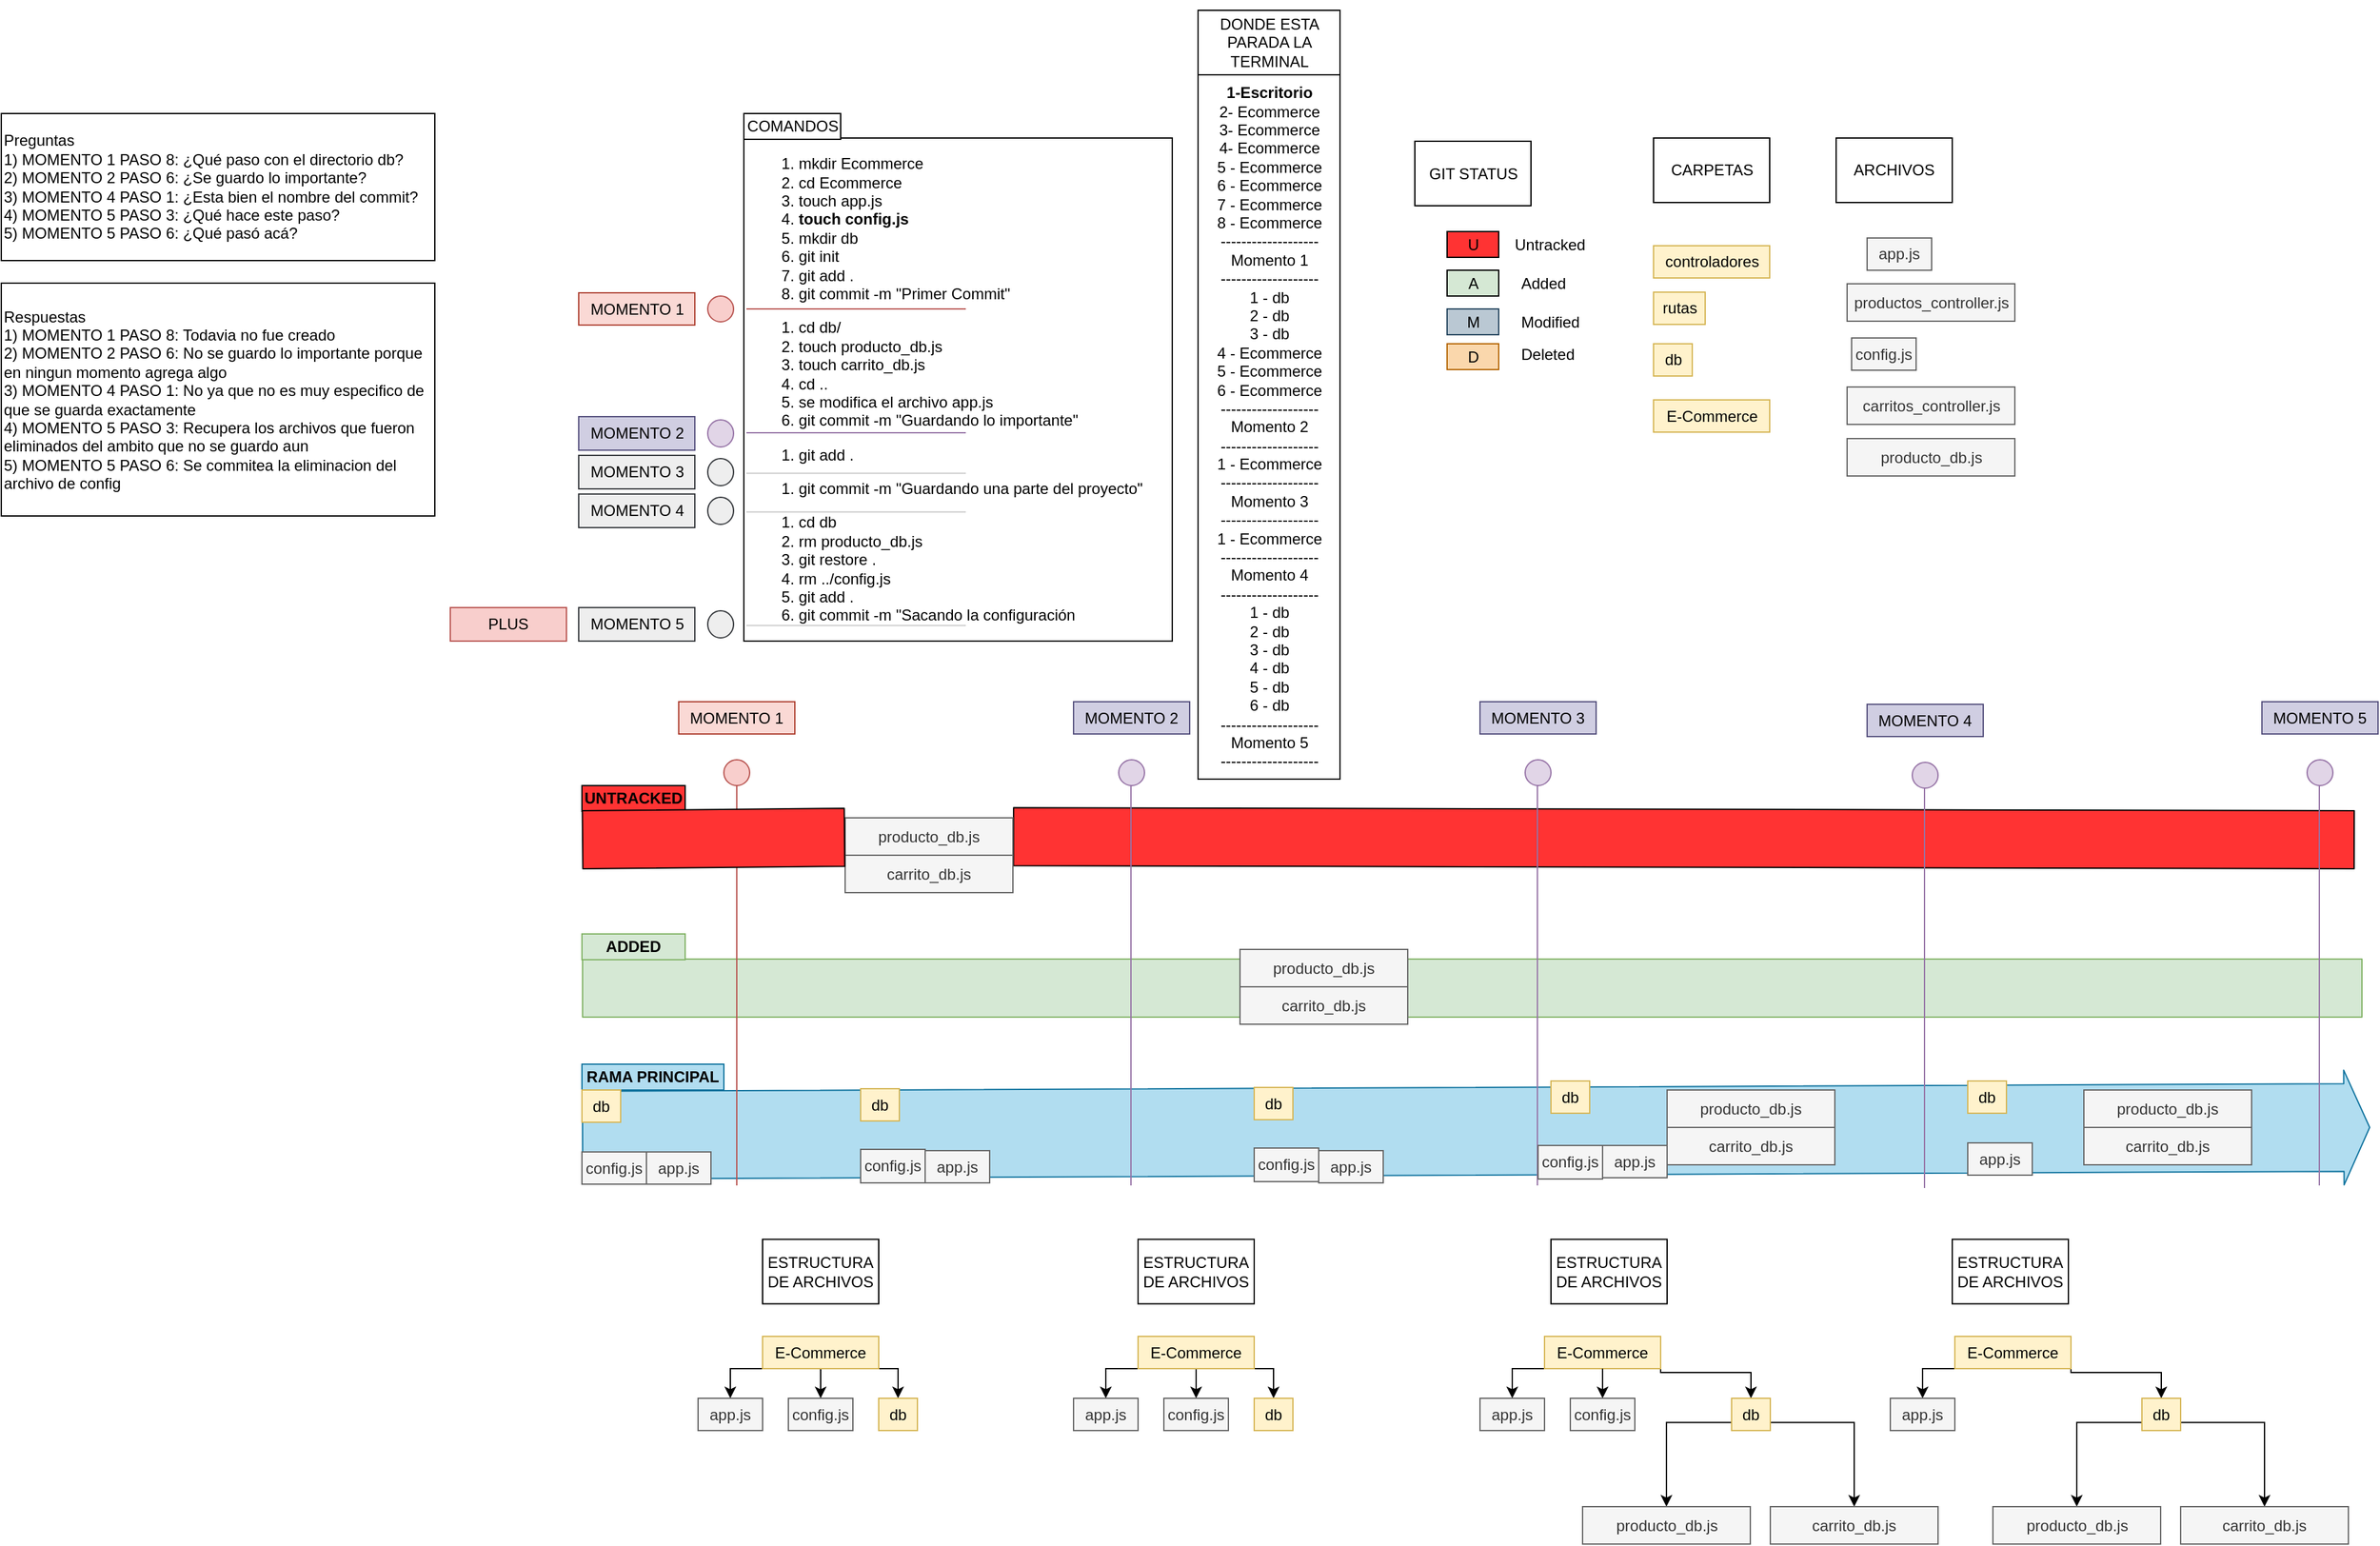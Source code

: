 <mxfile version="15.5.2" type="device"><diagram id="Q1jgo-IBdpxEwX5f6DpW" name="Page-1"><mxGraphModel dx="2500" dy="939" grid="1" gridSize="6" guides="1" tooltips="1" connect="1" arrows="1" fold="1" page="1" pageScale="1" pageWidth="827" pageHeight="1169" math="0" shadow="0"><root><mxCell id="0"/><mxCell id="1" parent="0"/><mxCell id="kF7acA-NdGvPRHcuu-Vf-111" value="" style="shape=flexArrow;endArrow=none;html=1;width=45;endSize=6.33;fillColor=#FF3333;endFill=0;startArrow=none;" parent="1" edge="1" source="e4-zBnXh_8obffeXEfyb-11"><mxGeometry width="50" height="50" relative="1" as="geometry"><mxPoint x="60" y="689" as="sourcePoint"/><mxPoint x="1434" y="689" as="targetPoint"/></mxGeometry></mxCell><mxCell id="kF7acA-NdGvPRHcuu-Vf-112" value="" style="shape=flexArrow;endArrow=none;html=1;width=45;endSize=6.33;fillColor=#d5e8d4;strokeColor=#82b366;endFill=0;" parent="1" edge="1"><mxGeometry width="50" height="50" relative="1" as="geometry"><mxPoint x="60" y="804" as="sourcePoint"/><mxPoint x="1440" y="804" as="targetPoint"/></mxGeometry></mxCell><mxCell id="kF7acA-NdGvPRHcuu-Vf-113" value="UNTRACKED" style="rounded=0;whiteSpace=wrap;html=1;fillColor=#FF3333;fontStyle=1" parent="1" vertex="1"><mxGeometry x="60" y="647" width="80" height="20" as="geometry"/></mxCell><mxCell id="kF7acA-NdGvPRHcuu-Vf-114" value="ADDED" style="rounded=0;whiteSpace=wrap;html=1;fillColor=#d5e8d4;strokeColor=#82b366;fontStyle=1" parent="1" vertex="1"><mxGeometry x="60" y="762" width="80" height="20" as="geometry"/></mxCell><mxCell id="kF7acA-NdGvPRHcuu-Vf-115" value="" style="shape=flexArrow;endArrow=classic;html=1;width=68;endSize=6.33;fillColor=#b1ddf0;strokeColor=#10739e;startArrow=none;" parent="1" edge="1"><mxGeometry width="50" height="50" relative="1" as="geometry"><mxPoint x="60" y="918" as="sourcePoint"/><mxPoint x="1446" y="912" as="targetPoint"/></mxGeometry></mxCell><mxCell id="kF7acA-NdGvPRHcuu-Vf-116" value="RAMA PRINCIPAL" style="rounded=0;whiteSpace=wrap;html=1;fillColor=#b1ddf0;strokeColor=#10739e;fontStyle=1" parent="1" vertex="1"><mxGeometry x="60" y="863" width="110" height="20" as="geometry"/></mxCell><mxCell id="kF7acA-NdGvPRHcuu-Vf-117" value="" style="ellipse;whiteSpace=wrap;html=1;fillColor=#f8cecc;strokeColor=#b85450;" parent="1" vertex="1"><mxGeometry x="170" y="627" width="20" height="20" as="geometry"/></mxCell><mxCell id="kF7acA-NdGvPRHcuu-Vf-118" value="" style="endArrow=none;html=1;exitX=0.5;exitY=1;exitDx=0;exitDy=0;fillColor=#f8cecc;strokeColor=#b85450;" parent="1" source="kF7acA-NdGvPRHcuu-Vf-117" edge="1"><mxGeometry width="50" height="50" relative="1" as="geometry"><mxPoint x="140" y="666.5" as="sourcePoint"/><mxPoint x="180" y="957" as="targetPoint"/></mxGeometry></mxCell><mxCell id="kF7acA-NdGvPRHcuu-Vf-119" value="&lt;span&gt;ESTRUCTURA&lt;/span&gt;&lt;br&gt;&lt;span&gt;DE ARCHIVOS&lt;/span&gt;" style="rounded=0;whiteSpace=wrap;html=1;" parent="1" vertex="1"><mxGeometry x="200" y="998.75" width="90" height="50" as="geometry"/></mxCell><mxCell id="kF7acA-NdGvPRHcuu-Vf-120" value="U" style="rounded=0;whiteSpace=wrap;html=1;fillColor=#FF3333;" parent="1" vertex="1"><mxGeometry x="730.5" y="217.5" width="40" height="20" as="geometry"/></mxCell><mxCell id="kF7acA-NdGvPRHcuu-Vf-121" value="A" style="rounded=0;whiteSpace=wrap;html=1;fillColor=#D5E8D4;" parent="1" vertex="1"><mxGeometry x="730.5" y="247.5" width="40" height="20" as="geometry"/></mxCell><mxCell id="kF7acA-NdGvPRHcuu-Vf-122" value="M" style="rounded=0;whiteSpace=wrap;html=1;fillColor=#bac8d3;strokeColor=#23445d;" parent="1" vertex="1"><mxGeometry x="730.5" y="277.5" width="40" height="20" as="geometry"/></mxCell><mxCell id="kF7acA-NdGvPRHcuu-Vf-123" value="" style="ellipse;whiteSpace=wrap;html=1;fillColor=#e1d5e7;strokeColor=#9673a6;" parent="1" vertex="1"><mxGeometry x="476" y="627" width="20" height="20" as="geometry"/></mxCell><mxCell id="kF7acA-NdGvPRHcuu-Vf-124" value="" style="endArrow=none;html=1;exitX=0.5;exitY=1;exitDx=0;exitDy=0;fillColor=#e1d5e7;strokeColor=#9673a6;" parent="1" edge="1"><mxGeometry width="50" height="50" relative="1" as="geometry"><mxPoint x="485.5" y="647" as="sourcePoint"/><mxPoint x="485.5" y="957" as="targetPoint"/></mxGeometry></mxCell><mxCell id="kF7acA-NdGvPRHcuu-Vf-125" value="GIT STATUS" style="rounded=0;whiteSpace=wrap;html=1;" parent="1" vertex="1"><mxGeometry x="705.5" y="147.5" width="90" height="50" as="geometry"/></mxCell><mxCell id="kF7acA-NdGvPRHcuu-Vf-126" value="ARCHIVOS" style="rounded=0;whiteSpace=wrap;html=1;" parent="1" vertex="1"><mxGeometry x="1032" y="145" width="90" height="50" as="geometry"/></mxCell><mxCell id="kF7acA-NdGvPRHcuu-Vf-127" value="app.js" style="rounded=0;whiteSpace=wrap;html=1;fillColor=#f5f5f5;strokeColor=#666666;fontColor=#333333;" parent="1" vertex="1"><mxGeometry x="1056" y="222.5" width="50" height="25" as="geometry"/></mxCell><mxCell id="kF7acA-NdGvPRHcuu-Vf-128" value="controladores" style="rounded=0;whiteSpace=wrap;html=1;fillColor=#fff2cc;strokeColor=#d6b656;" parent="1" vertex="1"><mxGeometry x="890.5" y="228.5" width="90" height="25" as="geometry"/></mxCell><mxCell id="kF7acA-NdGvPRHcuu-Vf-129" value="rutas" style="rounded=0;whiteSpace=wrap;html=1;fillColor=#fff2cc;strokeColor=#d6b656;" parent="1" vertex="1"><mxGeometry x="890.5" y="264.5" width="40" height="25" as="geometry"/></mxCell><mxCell id="kF7acA-NdGvPRHcuu-Vf-130" value="E-Commerce" style="rounded=0;whiteSpace=wrap;html=1;fillColor=#fff2cc;strokeColor=#d6b656;" parent="1" vertex="1"><mxGeometry x="890.5" y="348" width="90" height="25" as="geometry"/></mxCell><mxCell id="kF7acA-NdGvPRHcuu-Vf-131" value="db" style="rounded=0;whiteSpace=wrap;html=1;fillColor=#fff2cc;strokeColor=#d6b656;" parent="1" vertex="1"><mxGeometry x="60" y="883" width="30" height="25" as="geometry"/></mxCell><mxCell id="kF7acA-NdGvPRHcuu-Vf-132" value="productos_controller.js" style="rounded=0;whiteSpace=wrap;html=1;fillColor=#f5f5f5;strokeColor=#666666;fontColor=#333333;" parent="1" vertex="1"><mxGeometry x="1040.5" y="258" width="130" height="29" as="geometry"/></mxCell><mxCell id="kF7acA-NdGvPRHcuu-Vf-133" value="carritos_controller.js" style="rounded=0;whiteSpace=wrap;html=1;fillColor=#f5f5f5;strokeColor=#666666;fontColor=#333333;" parent="1" vertex="1"><mxGeometry x="1040.5" y="338" width="130" height="29" as="geometry"/></mxCell><mxCell id="kF7acA-NdGvPRHcuu-Vf-134" value="producto_db.js" style="rounded=0;whiteSpace=wrap;html=1;fillColor=#f5f5f5;strokeColor=#666666;fontColor=#333333;" parent="1" vertex="1"><mxGeometry x="1040.5" y="378" width="130" height="29" as="geometry"/></mxCell><mxCell id="kF7acA-NdGvPRHcuu-Vf-135" value="carrito_db.js" style="rounded=0;whiteSpace=wrap;html=1;fillColor=#f5f5f5;strokeColor=#666666;fontColor=#333333;" parent="1" vertex="1"><mxGeometry x="264" y="701" width="130" height="29" as="geometry"/></mxCell><mxCell id="kF7acA-NdGvPRHcuu-Vf-136" value="config.js" style="rounded=0;whiteSpace=wrap;html=1;fillColor=#f5f5f5;strokeColor=#666666;fontColor=#333333;" parent="1" vertex="1"><mxGeometry x="1044" y="300" width="50" height="25" as="geometry"/></mxCell><mxCell id="kF7acA-NdGvPRHcuu-Vf-137" value="CARPETAS" style="rounded=0;whiteSpace=wrap;html=1;" parent="1" vertex="1"><mxGeometry x="890.5" y="145" width="90" height="50" as="geometry"/></mxCell><mxCell id="kF7acA-NdGvPRHcuu-Vf-138" value="DONDE ESTA PARADA LA TERMINAL" style="rounded=0;whiteSpace=wrap;html=1;" parent="1" vertex="1"><mxGeometry x="537.5" y="46" width="110" height="50" as="geometry"/></mxCell><mxCell id="kF7acA-NdGvPRHcuu-Vf-139" style="edgeStyle=none;rounded=0;orthogonalLoop=1;jettySize=auto;html=1;exitX=1;exitY=0.5;exitDx=0;exitDy=0;fillColor=#FF3333;" parent="1" source="kF7acA-NdGvPRHcuu-Vf-138" target="kF7acA-NdGvPRHcuu-Vf-138" edge="1"><mxGeometry relative="1" as="geometry"/></mxCell><mxCell id="kF7acA-NdGvPRHcuu-Vf-140" value="MOMENTO 1" style="rounded=0;whiteSpace=wrap;html=1;fillColor=#fad9d5;strokeColor=#ae4132;" parent="1" vertex="1"><mxGeometry x="135" y="582" width="90" height="25" as="geometry"/></mxCell><mxCell id="kF7acA-NdGvPRHcuu-Vf-141" value="MOMENTO 2" style="rounded=0;whiteSpace=wrap;html=1;fillColor=#d0cee2;strokeColor=#56517e;" parent="1" vertex="1"><mxGeometry x="441" y="582" width="90" height="25" as="geometry"/></mxCell><mxCell id="kF7acA-NdGvPRHcuu-Vf-142" value="&lt;span&gt;ESTRUCTURA&lt;/span&gt;&lt;br&gt;&lt;span&gt;DE ARCHIVOS&lt;/span&gt;" style="rounded=0;whiteSpace=wrap;html=1;" parent="1" vertex="1"><mxGeometry x="491" y="998.75" width="90" height="50" as="geometry"/></mxCell><mxCell id="kF7acA-NdGvPRHcuu-Vf-143" value="D" style="rounded=0;whiteSpace=wrap;html=1;fillColor=#fad7ac;strokeColor=#b46504;" parent="1" vertex="1"><mxGeometry x="730.5" y="304.5" width="40" height="20" as="geometry"/></mxCell><mxCell id="kF7acA-NdGvPRHcuu-Vf-144" value="Untracked" style="text;html=1;align=left;verticalAlign=middle;resizable=0;points=[];autosize=1;" parent="1" vertex="1"><mxGeometry x="780.5" y="217.5" width="70" height="20" as="geometry"/></mxCell><mxCell id="kF7acA-NdGvPRHcuu-Vf-145" value="Added" style="text;html=1;align=left;verticalAlign=middle;resizable=0;points=[];autosize=1;" parent="1" vertex="1"><mxGeometry x="785.5" y="247.5" width="50" height="20" as="geometry"/></mxCell><mxCell id="kF7acA-NdGvPRHcuu-Vf-146" value="Modified" style="text;html=1;align=left;verticalAlign=middle;resizable=0;points=[];autosize=1;" parent="1" vertex="1"><mxGeometry x="785.5" y="277.5" width="60" height="20" as="geometry"/></mxCell><mxCell id="kF7acA-NdGvPRHcuu-Vf-147" value="Deleted" style="text;html=1;align=left;verticalAlign=middle;resizable=0;points=[];autosize=1;" parent="1" vertex="1"><mxGeometry x="785.5" y="302.5" width="60" height="20" as="geometry"/></mxCell><mxCell id="kF7acA-NdGvPRHcuu-Vf-148" style="edgeStyle=none;rounded=0;orthogonalLoop=1;jettySize=auto;html=1;exitX=1;exitY=1;exitDx=0;exitDy=0;fillColor=#FF3333;fontColor=#FFFFFF;" parent="1" edge="1"><mxGeometry relative="1" as="geometry"><mxPoint x="1186" y="46" as="sourcePoint"/><mxPoint x="1186" y="46" as="targetPoint"/></mxGeometry></mxCell><mxCell id="kF7acA-NdGvPRHcuu-Vf-149" value="&lt;ol&gt;&lt;li&gt;mkdir Ecommerce&lt;/li&gt;&lt;li&gt;cd Ecommerce&lt;/li&gt;&lt;li&gt;touch app.js&lt;/li&gt;&lt;li&gt;&lt;b&gt;touch config.js&lt;/b&gt;&lt;/li&gt;&lt;li&gt;mkdir db&lt;/li&gt;&lt;li&gt;git init&amp;nbsp;&lt;/li&gt;&lt;li&gt;git add .&lt;/li&gt;&lt;li&gt;git commit -m &quot;Primer Commit&quot;&lt;/li&gt;&lt;/ol&gt;&lt;ol&gt;&lt;li&gt;&lt;span&gt;cd db/&lt;/span&gt;&lt;br&gt;&lt;/li&gt;&lt;li&gt;touch producto_db.js&lt;/li&gt;&lt;li&gt;touch carrito_db.js&lt;/li&gt;&lt;li&gt;cd ..&lt;/li&gt;&lt;li&gt;se modifica el archivo app.js&lt;/li&gt;&lt;li&gt;git commit -m &quot;Guardando lo importante&quot;&lt;/li&gt;&lt;/ol&gt;&lt;ol&gt;&lt;li&gt;git add .&lt;/li&gt;&lt;/ol&gt;&lt;ol&gt;&lt;li&gt;git commit -m &quot;Guardando una parte del proyecto&quot;&lt;/li&gt;&lt;/ol&gt;&lt;ol&gt;&lt;li&gt;cd db&lt;/li&gt;&lt;li&gt;rm producto_db.js&lt;/li&gt;&lt;li&gt;git restore .&amp;nbsp;&amp;nbsp;&lt;/li&gt;&lt;li&gt;rm ../config.js&lt;/li&gt;&lt;li&gt;git add .&lt;/li&gt;&lt;li&gt;git commit -m &quot;Sacando la configuración&lt;/li&gt;&lt;/ol&gt;" style="rounded=0;whiteSpace=wrap;html=1;align=left;" parent="1" vertex="1"><mxGeometry x="185.5" y="145" width="332" height="390" as="geometry"/></mxCell><mxCell id="kF7acA-NdGvPRHcuu-Vf-150" value="COMANDOS" style="rounded=0;whiteSpace=wrap;html=1;" parent="1" vertex="1"><mxGeometry x="185.5" y="126" width="75" height="20" as="geometry"/></mxCell><mxCell id="kF7acA-NdGvPRHcuu-Vf-151" value="" style="ellipse;whiteSpace=wrap;html=1;fillColor=#f8cecc;strokeColor=#b85450;" parent="1" vertex="1"><mxGeometry x="157.5" y="267.5" width="20" height="20" as="geometry"/></mxCell><mxCell id="kF7acA-NdGvPRHcuu-Vf-152" value="" style="endArrow=none;html=1;entryX=1;entryY=0.25;entryDx=0;entryDy=0;exitX=0;exitY=0.25;exitDx=0;exitDy=0;fillColor=#f8cecc;strokeColor=#b85450;" parent="1" edge="1"><mxGeometry width="50" height="50" relative="1" as="geometry"><mxPoint x="187.5" y="277.5" as="sourcePoint"/><mxPoint x="357.5" y="277.5" as="targetPoint"/></mxGeometry></mxCell><mxCell id="kF7acA-NdGvPRHcuu-Vf-153" value="" style="ellipse;whiteSpace=wrap;html=1;fillColor=#e1d5e7;strokeColor=#9673a6;" parent="1" vertex="1"><mxGeometry x="157.5" y="363.5" width="20" height="21" as="geometry"/></mxCell><mxCell id="kF7acA-NdGvPRHcuu-Vf-154" value="" style="endArrow=none;html=1;entryX=1;entryY=0.25;entryDx=0;entryDy=0;exitX=0;exitY=0.25;exitDx=0;exitDy=0;fillColor=#e1d5e7;strokeColor=#9673a6;" parent="1" edge="1"><mxGeometry width="50" height="50" relative="1" as="geometry"><mxPoint x="187.5" y="373.5" as="sourcePoint"/><mxPoint x="357.5" y="373.5" as="targetPoint"/></mxGeometry></mxCell><mxCell id="kF7acA-NdGvPRHcuu-Vf-155" value="MOMENTO 1" style="rounded=0;whiteSpace=wrap;html=1;fillColor=#fad9d5;strokeColor=#ae4132;" parent="1" vertex="1"><mxGeometry x="57.5" y="265" width="90" height="25" as="geometry"/></mxCell><mxCell id="kF7acA-NdGvPRHcuu-Vf-156" value="MOMENTO 2" style="rounded=0;whiteSpace=wrap;html=1;fillColor=#d0cee2;strokeColor=#56517e;" parent="1" vertex="1"><mxGeometry x="57.5" y="361" width="90" height="26" as="geometry"/></mxCell><mxCell id="kF7acA-NdGvPRHcuu-Vf-157" value="" style="ellipse;whiteSpace=wrap;html=1;fillColor=#eeeeee;strokeColor=#36393d;" parent="1" vertex="1"><mxGeometry x="157.5" y="393.5" width="20" height="21" as="geometry"/></mxCell><mxCell id="kF7acA-NdGvPRHcuu-Vf-158" value="MOMENTO 3" style="rounded=0;whiteSpace=wrap;html=1;fillColor=#eeeeee;strokeColor=#36393d;" parent="1" vertex="1"><mxGeometry x="57.5" y="391" width="90" height="26" as="geometry"/></mxCell><mxCell id="kF7acA-NdGvPRHcuu-Vf-159" value="" style="endArrow=none;html=1;entryX=1;entryY=0.25;entryDx=0;entryDy=0;exitX=0;exitY=0.25;exitDx=0;exitDy=0;fillColor=#f9f7ed;strokeColor=#CCCCCC;" parent="1" edge="1"><mxGeometry width="50" height="50" relative="1" as="geometry"><mxPoint x="187.5" y="404.91" as="sourcePoint"/><mxPoint x="357.5" y="404.91" as="targetPoint"/></mxGeometry></mxCell><mxCell id="kF7acA-NdGvPRHcuu-Vf-160" value="" style="ellipse;whiteSpace=wrap;html=1;fillColor=#eeeeee;strokeColor=#36393d;" parent="1" vertex="1"><mxGeometry x="157.5" y="423.5" width="20" height="21" as="geometry"/></mxCell><mxCell id="kF7acA-NdGvPRHcuu-Vf-161" value="MOMENTO 4" style="rounded=0;whiteSpace=wrap;html=1;fillColor=#eeeeee;strokeColor=#36393d;" parent="1" vertex="1"><mxGeometry x="57.5" y="421" width="90" height="26" as="geometry"/></mxCell><mxCell id="kF7acA-NdGvPRHcuu-Vf-162" value="" style="endArrow=none;html=1;entryX=1;entryY=0.25;entryDx=0;entryDy=0;exitX=0;exitY=0.25;exitDx=0;exitDy=0;fillColor=#f9f7ed;strokeColor=#CCCCCC;" parent="1" edge="1"><mxGeometry width="50" height="50" relative="1" as="geometry"><mxPoint x="187.5" y="434.91" as="sourcePoint"/><mxPoint x="357.5" y="434.91" as="targetPoint"/></mxGeometry></mxCell><mxCell id="kF7acA-NdGvPRHcuu-Vf-163" value="" style="ellipse;whiteSpace=wrap;html=1;fillColor=#eeeeee;strokeColor=#36393d;" parent="1" vertex="1"><mxGeometry x="157.5" y="511.5" width="20" height="21" as="geometry"/></mxCell><mxCell id="kF7acA-NdGvPRHcuu-Vf-164" value="MOMENTO 5" style="rounded=0;whiteSpace=wrap;html=1;fillColor=#eeeeee;strokeColor=#36393d;" parent="1" vertex="1"><mxGeometry x="57.5" y="509" width="90" height="26" as="geometry"/></mxCell><mxCell id="kF7acA-NdGvPRHcuu-Vf-165" value="" style="endArrow=none;html=1;entryX=1;entryY=0.25;entryDx=0;entryDy=0;exitX=0;exitY=0.25;exitDx=0;exitDy=0;fillColor=#f9f7ed;strokeColor=#CCCCCC;" parent="1" edge="1"><mxGeometry width="50" height="50" relative="1" as="geometry"><mxPoint x="187.5" y="522.91" as="sourcePoint"/><mxPoint x="357.5" y="522.91" as="targetPoint"/></mxGeometry></mxCell><mxCell id="kF7acA-NdGvPRHcuu-Vf-166" value="&lt;b&gt;1-Escritorio&lt;br&gt;&lt;/b&gt;2- Ecommerce&lt;br&gt;3- Ecommerce&lt;br&gt;4- Ecommerce&lt;br&gt;5 - Ecommerce&lt;br&gt;6 - Ecommerce&lt;br&gt;7 - Ecommerce&lt;br&gt;8 - Ecommerce&lt;br&gt;-------------------&lt;br&gt;Momento 1&lt;br&gt;-------------------&lt;br&gt;1 - db&lt;br&gt;2 - db&lt;br&gt;3 - db&lt;br&gt;4 - Ecommerce&lt;br&gt;5 - Ecommerce&lt;br&gt;6 - Ecommerce&lt;br&gt;-------------------&lt;br&gt;Momento 2&lt;br&gt;-------------------&lt;br&gt;1 - Ecommerce&lt;br&gt;-------------------&lt;br&gt;Momento 3&lt;br&gt;-------------------&lt;br&gt;1 - Ecommerce&lt;br&gt;-------------------&lt;br&gt;Momento 4&lt;br&gt;-------------------&lt;br&gt;1 - db&lt;br&gt;2 - db&lt;br&gt;3 - db&lt;br&gt;4 - db&lt;br&gt;5 - db&lt;br&gt;6 - db&lt;br&gt;-------------------&lt;br&gt;Momento 5&lt;br&gt;-------------------" style="rounded=0;whiteSpace=wrap;html=1;" parent="1" vertex="1"><mxGeometry x="537.5" y="96" width="110" height="546" as="geometry"/></mxCell><mxCell id="kF7acA-NdGvPRHcuu-Vf-167" value="" style="ellipse;whiteSpace=wrap;html=1;fillColor=#e1d5e7;strokeColor=#9673a6;" parent="1" vertex="1"><mxGeometry x="791" y="627" width="20" height="20" as="geometry"/></mxCell><mxCell id="kF7acA-NdGvPRHcuu-Vf-168" value="" style="endArrow=none;html=1;exitX=0.5;exitY=1;exitDx=0;exitDy=0;fillColor=#e1d5e7;strokeColor=#9673a6;" parent="1" edge="1"><mxGeometry width="50" height="50" relative="1" as="geometry"><mxPoint x="800.5" y="647" as="sourcePoint"/><mxPoint x="800.5" y="957" as="targetPoint"/></mxGeometry></mxCell><mxCell id="kF7acA-NdGvPRHcuu-Vf-169" value="MOMENTO 3" style="rounded=0;whiteSpace=wrap;html=1;fillColor=#d0cee2;strokeColor=#56517e;" parent="1" vertex="1"><mxGeometry x="756" y="582" width="90" height="25" as="geometry"/></mxCell><mxCell id="kF7acA-NdGvPRHcuu-Vf-170" value="" style="ellipse;whiteSpace=wrap;html=1;fillColor=#e1d5e7;strokeColor=#9673a6;" parent="1" vertex="1"><mxGeometry x="1091" y="629" width="20" height="20" as="geometry"/></mxCell><mxCell id="kF7acA-NdGvPRHcuu-Vf-171" value="" style="endArrow=none;html=1;exitX=0.5;exitY=1;exitDx=0;exitDy=0;fillColor=#e1d5e7;strokeColor=#9673a6;" parent="1" edge="1"><mxGeometry width="50" height="50" relative="1" as="geometry"><mxPoint x="1100.5" y="649.0" as="sourcePoint"/><mxPoint x="1100.5" y="959" as="targetPoint"/></mxGeometry></mxCell><mxCell id="kF7acA-NdGvPRHcuu-Vf-172" value="MOMENTO 4" style="rounded=0;whiteSpace=wrap;html=1;fillColor=#d0cee2;strokeColor=#56517e;" parent="1" vertex="1"><mxGeometry x="1056" y="584" width="90" height="25" as="geometry"/></mxCell><mxCell id="kF7acA-NdGvPRHcuu-Vf-173" value="" style="ellipse;whiteSpace=wrap;html=1;fillColor=#e1d5e7;strokeColor=#9673a6;" parent="1" vertex="1"><mxGeometry x="1397" y="627" width="20" height="20" as="geometry"/></mxCell><mxCell id="kF7acA-NdGvPRHcuu-Vf-174" value="" style="endArrow=none;html=1;exitX=0.5;exitY=1;exitDx=0;exitDy=0;fillColor=#e1d5e7;strokeColor=#9673a6;" parent="1" edge="1"><mxGeometry width="50" height="50" relative="1" as="geometry"><mxPoint x="1406.5" y="647" as="sourcePoint"/><mxPoint x="1406.5" y="957" as="targetPoint"/></mxGeometry></mxCell><mxCell id="kF7acA-NdGvPRHcuu-Vf-175" value="MOMENTO 5" style="rounded=0;whiteSpace=wrap;html=1;fillColor=#d0cee2;strokeColor=#56517e;" parent="1" vertex="1"><mxGeometry x="1362" y="582" width="90" height="25" as="geometry"/></mxCell><mxCell id="kF7acA-NdGvPRHcuu-Vf-191" value="&lt;span&gt;ESTRUCTURA&lt;/span&gt;&lt;br&gt;&lt;span&gt;DE ARCHIVOS&lt;/span&gt;" style="rounded=0;whiteSpace=wrap;html=1;" parent="1" vertex="1"><mxGeometry x="811" y="998.75" width="90" height="50" as="geometry"/></mxCell><mxCell id="kF7acA-NdGvPRHcuu-Vf-195" value="&lt;span&gt;ESTRUCTURA&lt;/span&gt;&lt;br&gt;&lt;span&gt;DE ARCHIVOS&lt;/span&gt;" style="rounded=0;whiteSpace=wrap;html=1;" parent="1" vertex="1"><mxGeometry x="1122" y="998.75" width="90" height="50" as="geometry"/></mxCell><mxCell id="8IJQl6j_A3eny4fkLhE_-5" value="&lt;div&gt;Preguntas&lt;/div&gt;&lt;div&gt;1) MOMENTO 1 PASO 8: ¿Qué paso con el directorio db?&lt;/div&gt;&lt;div&gt;2) MOMENTO 2 PASO 6: ¿Se guardo lo importante?&lt;/div&gt;&lt;div&gt;3) MOMENTO 4 PASO 1: ¿Esta bien el nombre del commit?&lt;/div&gt;&lt;div&gt;4) MOMENTO 5 PASO 3: ¿Qué hace este paso?&lt;/div&gt;&lt;div&gt;5) MOMENTO 5 PASO 6: ¿Qué pasó acá?&lt;/div&gt;" style="rounded=0;whiteSpace=wrap;html=1;align=left;" parent="1" vertex="1"><mxGeometry x="-390" y="126" width="336" height="114" as="geometry"/></mxCell><mxCell id="mJFN2rOo9rlqO8mW9cWH-1" value="PLUS" style="rounded=0;whiteSpace=wrap;html=1;fillColor=#f8cecc;strokeColor=#b85450;" parent="1" vertex="1"><mxGeometry x="-42" y="509" width="90" height="26" as="geometry"/></mxCell><mxCell id="kXLOpVK9Rs8DA6KSF3gI-7" value="" style="shape=flexArrow;endArrow=none;html=1;width=68;endSize=6.33;fillColor=#b1ddf0;strokeColor=#10739e;" parent="1" edge="1"><mxGeometry width="50" height="50" relative="1" as="geometry"><mxPoint x="60" y="917" as="sourcePoint"/><mxPoint x="60" y="917" as="targetPoint"/></mxGeometry></mxCell><mxCell id="e4-zBnXh_8obffeXEfyb-8" value="" style="shape=flexArrow;endArrow=none;html=1;width=68;endSize=6.33;fillColor=#b1ddf0;strokeColor=#10739e;startArrow=none;" edge="1" parent="1"><mxGeometry width="50" height="50" relative="1" as="geometry"><mxPoint x="60" y="918" as="sourcePoint"/><mxPoint x="60" y="918" as="targetPoint"/></mxGeometry></mxCell><mxCell id="e4-zBnXh_8obffeXEfyb-9" value="config.js" style="rounded=0;whiteSpace=wrap;html=1;fillColor=#f5f5f5;strokeColor=#666666;fontColor=#333333;" vertex="1" parent="1"><mxGeometry x="60" y="931" width="50" height="25" as="geometry"/></mxCell><mxCell id="e4-zBnXh_8obffeXEfyb-11" value="producto_db.js" style="rounded=0;whiteSpace=wrap;html=1;fillColor=#f5f5f5;strokeColor=#666666;fontColor=#333333;" vertex="1" parent="1"><mxGeometry x="264" y="672" width="130" height="29" as="geometry"/></mxCell><mxCell id="e4-zBnXh_8obffeXEfyb-13" value="" style="shape=flexArrow;endArrow=none;html=1;width=45;endSize=6.33;fillColor=#FF3333;endFill=0;" edge="1" parent="1" target="e4-zBnXh_8obffeXEfyb-11"><mxGeometry width="50" height="50" relative="1" as="geometry"><mxPoint x="60" y="689" as="sourcePoint"/><mxPoint x="1434" y="689" as="targetPoint"/></mxGeometry></mxCell><mxCell id="e4-zBnXh_8obffeXEfyb-18" value="carrito_db.js" style="rounded=0;whiteSpace=wrap;html=1;fillColor=#f5f5f5;strokeColor=#666666;fontColor=#333333;" vertex="1" parent="1"><mxGeometry x="570" y="803" width="130" height="29" as="geometry"/></mxCell><mxCell id="e4-zBnXh_8obffeXEfyb-19" value="producto_db.js" style="rounded=0;whiteSpace=wrap;html=1;fillColor=#f5f5f5;strokeColor=#666666;fontColor=#333333;" vertex="1" parent="1"><mxGeometry x="570" y="774" width="130" height="29" as="geometry"/></mxCell><mxCell id="e4-zBnXh_8obffeXEfyb-20" value="carrito_db.js" style="rounded=0;whiteSpace=wrap;html=1;fillColor=#f5f5f5;strokeColor=#666666;fontColor=#333333;" vertex="1" parent="1"><mxGeometry x="901" y="912" width="130" height="29" as="geometry"/></mxCell><mxCell id="e4-zBnXh_8obffeXEfyb-21" value="producto_db.js" style="rounded=0;whiteSpace=wrap;html=1;fillColor=#f5f5f5;strokeColor=#666666;fontColor=#333333;" vertex="1" parent="1"><mxGeometry x="901" y="883" width="130" height="29" as="geometry"/></mxCell><mxCell id="e4-zBnXh_8obffeXEfyb-23" value="db" style="rounded=0;whiteSpace=wrap;html=1;fillColor=#fff2cc;strokeColor=#d6b656;" vertex="1" parent="1"><mxGeometry x="276" y="882" width="30" height="25" as="geometry"/></mxCell><mxCell id="e4-zBnXh_8obffeXEfyb-24" value="config.js" style="rounded=0;whiteSpace=wrap;html=1;fillColor=#f5f5f5;strokeColor=#666666;fontColor=#333333;" vertex="1" parent="1"><mxGeometry x="276" y="929" width="50" height="26" as="geometry"/></mxCell><mxCell id="e4-zBnXh_8obffeXEfyb-26" value="db" style="rounded=0;whiteSpace=wrap;html=1;fillColor=#fff2cc;strokeColor=#d6b656;" vertex="1" parent="1"><mxGeometry x="581" y="881" width="30" height="25" as="geometry"/></mxCell><mxCell id="e4-zBnXh_8obffeXEfyb-27" value="config.js" style="rounded=0;whiteSpace=wrap;html=1;fillColor=#f5f5f5;strokeColor=#666666;fontColor=#333333;" vertex="1" parent="1"><mxGeometry x="581" y="928" width="50" height="26" as="geometry"/></mxCell><mxCell id="e4-zBnXh_8obffeXEfyb-29" value="db" style="rounded=0;whiteSpace=wrap;html=1;fillColor=#fff2cc;strokeColor=#d6b656;" vertex="1" parent="1"><mxGeometry x="811" y="876" width="30" height="25" as="geometry"/></mxCell><mxCell id="e4-zBnXh_8obffeXEfyb-32" value="carrito_db.js" style="rounded=0;whiteSpace=wrap;html=1;fillColor=#f5f5f5;strokeColor=#666666;fontColor=#333333;" vertex="1" parent="1"><mxGeometry x="1224" y="912" width="130" height="29" as="geometry"/></mxCell><mxCell id="e4-zBnXh_8obffeXEfyb-33" value="producto_db.js" style="rounded=0;whiteSpace=wrap;html=1;fillColor=#f5f5f5;strokeColor=#666666;fontColor=#333333;" vertex="1" parent="1"><mxGeometry x="1224" y="883" width="130" height="29" as="geometry"/></mxCell><mxCell id="e4-zBnXh_8obffeXEfyb-34" value="db" style="rounded=0;whiteSpace=wrap;html=1;fillColor=#fff2cc;strokeColor=#d6b656;" vertex="1" parent="1"><mxGeometry x="1134" y="876" width="30" height="25" as="geometry"/></mxCell><mxCell id="e4-zBnXh_8obffeXEfyb-49" style="edgeStyle=orthogonalEdgeStyle;rounded=0;orthogonalLoop=1;jettySize=auto;html=1;exitX=1;exitY=1;exitDx=0;exitDy=0;entryX=0.5;entryY=0;entryDx=0;entryDy=0;" edge="1" parent="1" source="e4-zBnXh_8obffeXEfyb-36" target="e4-zBnXh_8obffeXEfyb-46"><mxGeometry relative="1" as="geometry"/></mxCell><mxCell id="e4-zBnXh_8obffeXEfyb-50" style="edgeStyle=orthogonalEdgeStyle;rounded=0;orthogonalLoop=1;jettySize=auto;html=1;exitX=0.5;exitY=1;exitDx=0;exitDy=0;entryX=0.5;entryY=0;entryDx=0;entryDy=0;" edge="1" parent="1" source="e4-zBnXh_8obffeXEfyb-36" target="e4-zBnXh_8obffeXEfyb-47"><mxGeometry relative="1" as="geometry"/></mxCell><mxCell id="e4-zBnXh_8obffeXEfyb-51" style="edgeStyle=orthogonalEdgeStyle;rounded=0;orthogonalLoop=1;jettySize=auto;html=1;exitX=0;exitY=1;exitDx=0;exitDy=0;entryX=0.5;entryY=0;entryDx=0;entryDy=0;" edge="1" parent="1" source="e4-zBnXh_8obffeXEfyb-36" target="e4-zBnXh_8obffeXEfyb-48"><mxGeometry relative="1" as="geometry"/></mxCell><mxCell id="e4-zBnXh_8obffeXEfyb-36" value="E-Commerce" style="rounded=0;whiteSpace=wrap;html=1;fillColor=#fff2cc;strokeColor=#d6b656;" vertex="1" parent="1"><mxGeometry x="200" y="1074" width="90" height="25" as="geometry"/></mxCell><mxCell id="e4-zBnXh_8obffeXEfyb-37" value="app.js" style="rounded=0;whiteSpace=wrap;html=1;fillColor=#f5f5f5;strokeColor=#666666;fontColor=#333333;" vertex="1" parent="1"><mxGeometry x="110" y="931" width="50" height="25" as="geometry"/></mxCell><mxCell id="e4-zBnXh_8obffeXEfyb-40" value="app.js" style="rounded=0;whiteSpace=wrap;html=1;fillColor=#f5f5f5;strokeColor=#666666;fontColor=#333333;" vertex="1" parent="1"><mxGeometry x="326" y="930" width="50" height="25" as="geometry"/></mxCell><mxCell id="e4-zBnXh_8obffeXEfyb-42" value="app.js" style="rounded=0;whiteSpace=wrap;html=1;fillColor=#f5f5f5;strokeColor=#666666;fontColor=#333333;" vertex="1" parent="1"><mxGeometry x="631" y="930" width="50" height="25" as="geometry"/></mxCell><mxCell id="e4-zBnXh_8obffeXEfyb-43" value="app.js" style="rounded=0;whiteSpace=wrap;html=1;fillColor=#f5f5f5;strokeColor=#666666;fontColor=#333333;" vertex="1" parent="1"><mxGeometry x="851" y="926" width="50" height="25" as="geometry"/></mxCell><mxCell id="e4-zBnXh_8obffeXEfyb-45" value="app.js" style="rounded=0;whiteSpace=wrap;html=1;fillColor=#f5f5f5;strokeColor=#666666;fontColor=#333333;" vertex="1" parent="1"><mxGeometry x="1134" y="924" width="50" height="25" as="geometry"/></mxCell><mxCell id="e4-zBnXh_8obffeXEfyb-46" value="db" style="rounded=0;whiteSpace=wrap;html=1;fillColor=#fff2cc;strokeColor=#d6b656;" vertex="1" parent="1"><mxGeometry x="290" y="1122" width="30" height="25" as="geometry"/></mxCell><mxCell id="e4-zBnXh_8obffeXEfyb-47" value="config.js" style="rounded=0;whiteSpace=wrap;html=1;fillColor=#f5f5f5;strokeColor=#666666;fontColor=#333333;" vertex="1" parent="1"><mxGeometry x="220" y="1122" width="50" height="25" as="geometry"/></mxCell><mxCell id="e4-zBnXh_8obffeXEfyb-48" value="app.js" style="rounded=0;whiteSpace=wrap;html=1;fillColor=#f5f5f5;strokeColor=#666666;fontColor=#333333;" vertex="1" parent="1"><mxGeometry x="150" y="1122" width="50" height="25" as="geometry"/></mxCell><mxCell id="e4-zBnXh_8obffeXEfyb-52" style="edgeStyle=orthogonalEdgeStyle;rounded=0;orthogonalLoop=1;jettySize=auto;html=1;exitX=1;exitY=1;exitDx=0;exitDy=0;entryX=0.5;entryY=0;entryDx=0;entryDy=0;" edge="1" parent="1" source="e4-zBnXh_8obffeXEfyb-55" target="e4-zBnXh_8obffeXEfyb-56"><mxGeometry relative="1" as="geometry"/></mxCell><mxCell id="e4-zBnXh_8obffeXEfyb-53" style="edgeStyle=orthogonalEdgeStyle;rounded=0;orthogonalLoop=1;jettySize=auto;html=1;exitX=0.5;exitY=1;exitDx=0;exitDy=0;entryX=0.5;entryY=0;entryDx=0;entryDy=0;" edge="1" parent="1" source="e4-zBnXh_8obffeXEfyb-55" target="e4-zBnXh_8obffeXEfyb-57"><mxGeometry relative="1" as="geometry"/></mxCell><mxCell id="e4-zBnXh_8obffeXEfyb-54" style="edgeStyle=orthogonalEdgeStyle;rounded=0;orthogonalLoop=1;jettySize=auto;html=1;exitX=0;exitY=1;exitDx=0;exitDy=0;entryX=0.5;entryY=0;entryDx=0;entryDy=0;" edge="1" parent="1" source="e4-zBnXh_8obffeXEfyb-55" target="e4-zBnXh_8obffeXEfyb-58"><mxGeometry relative="1" as="geometry"/></mxCell><mxCell id="e4-zBnXh_8obffeXEfyb-55" value="E-Commerce" style="rounded=0;whiteSpace=wrap;html=1;fillColor=#fff2cc;strokeColor=#d6b656;" vertex="1" parent="1"><mxGeometry x="491" y="1074" width="90" height="25" as="geometry"/></mxCell><mxCell id="e4-zBnXh_8obffeXEfyb-56" value="db" style="rounded=0;whiteSpace=wrap;html=1;fillColor=#fff2cc;strokeColor=#d6b656;" vertex="1" parent="1"><mxGeometry x="581" y="1122" width="30" height="25" as="geometry"/></mxCell><mxCell id="e4-zBnXh_8obffeXEfyb-57" value="config.js" style="rounded=0;whiteSpace=wrap;html=1;fillColor=#f5f5f5;strokeColor=#666666;fontColor=#333333;" vertex="1" parent="1"><mxGeometry x="511" y="1122" width="50" height="25" as="geometry"/></mxCell><mxCell id="e4-zBnXh_8obffeXEfyb-58" value="app.js" style="rounded=0;whiteSpace=wrap;html=1;fillColor=#f5f5f5;strokeColor=#666666;fontColor=#333333;" vertex="1" parent="1"><mxGeometry x="441" y="1122" width="50" height="25" as="geometry"/></mxCell><mxCell id="e4-zBnXh_8obffeXEfyb-59" style="edgeStyle=orthogonalEdgeStyle;rounded=0;orthogonalLoop=1;jettySize=auto;html=1;exitX=1;exitY=1;exitDx=0;exitDy=0;entryX=0.5;entryY=0;entryDx=0;entryDy=0;" edge="1" parent="1" source="e4-zBnXh_8obffeXEfyb-62" target="e4-zBnXh_8obffeXEfyb-63"><mxGeometry relative="1" as="geometry"><Array as="points"><mxPoint x="896" y="1102"/><mxPoint x="966" y="1102"/></Array></mxGeometry></mxCell><mxCell id="e4-zBnXh_8obffeXEfyb-61" style="edgeStyle=orthogonalEdgeStyle;rounded=0;orthogonalLoop=1;jettySize=auto;html=1;exitX=0;exitY=1;exitDx=0;exitDy=0;entryX=0.5;entryY=0;entryDx=0;entryDy=0;" edge="1" parent="1" source="e4-zBnXh_8obffeXEfyb-62" target="e4-zBnXh_8obffeXEfyb-65"><mxGeometry relative="1" as="geometry"/></mxCell><mxCell id="e4-zBnXh_8obffeXEfyb-62" value="E-Commerce" style="rounded=0;whiteSpace=wrap;html=1;fillColor=#fff2cc;strokeColor=#d6b656;" vertex="1" parent="1"><mxGeometry x="806" y="1074" width="90" height="25" as="geometry"/></mxCell><mxCell id="e4-zBnXh_8obffeXEfyb-75" style="edgeStyle=orthogonalEdgeStyle;rounded=0;orthogonalLoop=1;jettySize=auto;html=1;exitX=1;exitY=0.75;exitDx=0;exitDy=0;entryX=0.5;entryY=0;entryDx=0;entryDy=0;" edge="1" parent="1" source="e4-zBnXh_8obffeXEfyb-63" target="e4-zBnXh_8obffeXEfyb-74"><mxGeometry relative="1" as="geometry"/></mxCell><mxCell id="e4-zBnXh_8obffeXEfyb-76" style="edgeStyle=orthogonalEdgeStyle;rounded=0;orthogonalLoop=1;jettySize=auto;html=1;exitX=0;exitY=0.75;exitDx=0;exitDy=0;" edge="1" parent="1" source="e4-zBnXh_8obffeXEfyb-63" target="e4-zBnXh_8obffeXEfyb-73"><mxGeometry relative="1" as="geometry"/></mxCell><mxCell id="e4-zBnXh_8obffeXEfyb-63" value="db" style="rounded=0;whiteSpace=wrap;html=1;fillColor=#fff2cc;strokeColor=#d6b656;" vertex="1" parent="1"><mxGeometry x="951" y="1122" width="30" height="25" as="geometry"/></mxCell><mxCell id="e4-zBnXh_8obffeXEfyb-65" value="app.js" style="rounded=0;whiteSpace=wrap;html=1;fillColor=#f5f5f5;strokeColor=#666666;fontColor=#333333;" vertex="1" parent="1"><mxGeometry x="756" y="1122" width="50" height="25" as="geometry"/></mxCell><mxCell id="e4-zBnXh_8obffeXEfyb-73" value="producto_db.js" style="rounded=0;whiteSpace=wrap;html=1;fillColor=#f5f5f5;strokeColor=#666666;fontColor=#333333;" vertex="1" parent="1"><mxGeometry x="835.5" y="1206" width="130" height="29" as="geometry"/></mxCell><mxCell id="e4-zBnXh_8obffeXEfyb-74" value="carrito_db.js" style="rounded=0;whiteSpace=wrap;html=1;fillColor=#f5f5f5;strokeColor=#666666;fontColor=#333333;" vertex="1" parent="1"><mxGeometry x="981" y="1206" width="130" height="29" as="geometry"/></mxCell><mxCell id="e4-zBnXh_8obffeXEfyb-78" value="config.js" style="rounded=0;whiteSpace=wrap;html=1;fillColor=#f5f5f5;strokeColor=#666666;fontColor=#333333;" vertex="1" parent="1"><mxGeometry x="801" y="926" width="50" height="26" as="geometry"/></mxCell><mxCell id="e4-zBnXh_8obffeXEfyb-96" value="db" style="rounded=0;whiteSpace=wrap;html=1;fillColor=#fff2cc;strokeColor=#d6b656;" vertex="1" parent="1"><mxGeometry x="890.5" y="304.5" width="30" height="25" as="geometry"/></mxCell><mxCell id="e4-zBnXh_8obffeXEfyb-108" style="edgeStyle=orthogonalEdgeStyle;rounded=0;orthogonalLoop=1;jettySize=auto;html=1;exitX=1;exitY=1;exitDx=0;exitDy=0;entryX=0.5;entryY=0;entryDx=0;entryDy=0;" edge="1" parent="1" source="e4-zBnXh_8obffeXEfyb-110" target="e4-zBnXh_8obffeXEfyb-113"><mxGeometry relative="1" as="geometry"><Array as="points"><mxPoint x="1214" y="1102"/><mxPoint x="1284" y="1102"/></Array></mxGeometry></mxCell><mxCell id="e4-zBnXh_8obffeXEfyb-109" style="edgeStyle=orthogonalEdgeStyle;rounded=0;orthogonalLoop=1;jettySize=auto;html=1;exitX=0;exitY=1;exitDx=0;exitDy=0;entryX=0.5;entryY=0;entryDx=0;entryDy=0;" edge="1" parent="1" source="e4-zBnXh_8obffeXEfyb-110" target="e4-zBnXh_8obffeXEfyb-114"><mxGeometry relative="1" as="geometry"/></mxCell><mxCell id="e4-zBnXh_8obffeXEfyb-110" value="E-Commerce" style="rounded=0;whiteSpace=wrap;html=1;fillColor=#fff2cc;strokeColor=#d6b656;" vertex="1" parent="1"><mxGeometry x="1124" y="1074" width="90" height="25" as="geometry"/></mxCell><mxCell id="e4-zBnXh_8obffeXEfyb-111" style="edgeStyle=orthogonalEdgeStyle;rounded=0;orthogonalLoop=1;jettySize=auto;html=1;exitX=1;exitY=0.75;exitDx=0;exitDy=0;entryX=0.5;entryY=0;entryDx=0;entryDy=0;" edge="1" parent="1" source="e4-zBnXh_8obffeXEfyb-113" target="e4-zBnXh_8obffeXEfyb-116"><mxGeometry relative="1" as="geometry"/></mxCell><mxCell id="e4-zBnXh_8obffeXEfyb-112" style="edgeStyle=orthogonalEdgeStyle;rounded=0;orthogonalLoop=1;jettySize=auto;html=1;exitX=0;exitY=0.75;exitDx=0;exitDy=0;" edge="1" parent="1" source="e4-zBnXh_8obffeXEfyb-113" target="e4-zBnXh_8obffeXEfyb-115"><mxGeometry relative="1" as="geometry"/></mxCell><mxCell id="e4-zBnXh_8obffeXEfyb-113" value="db" style="rounded=0;whiteSpace=wrap;html=1;fillColor=#fff2cc;strokeColor=#d6b656;" vertex="1" parent="1"><mxGeometry x="1269" y="1122" width="30" height="25" as="geometry"/></mxCell><mxCell id="e4-zBnXh_8obffeXEfyb-114" value="app.js" style="rounded=0;whiteSpace=wrap;html=1;fillColor=#f5f5f5;strokeColor=#666666;fontColor=#333333;" vertex="1" parent="1"><mxGeometry x="1074" y="1122" width="50" height="25" as="geometry"/></mxCell><mxCell id="e4-zBnXh_8obffeXEfyb-115" value="producto_db.js" style="rounded=0;whiteSpace=wrap;html=1;fillColor=#f5f5f5;strokeColor=#666666;fontColor=#333333;" vertex="1" parent="1"><mxGeometry x="1153.5" y="1206" width="130" height="29" as="geometry"/></mxCell><mxCell id="e4-zBnXh_8obffeXEfyb-116" value="carrito_db.js" style="rounded=0;whiteSpace=wrap;html=1;fillColor=#f5f5f5;strokeColor=#666666;fontColor=#333333;" vertex="1" parent="1"><mxGeometry x="1299" y="1206" width="130" height="29" as="geometry"/></mxCell><mxCell id="e4-zBnXh_8obffeXEfyb-117" style="edgeStyle=orthogonalEdgeStyle;rounded=0;orthogonalLoop=1;jettySize=auto;html=1;exitX=0.5;exitY=1;exitDx=0;exitDy=0;entryX=0.5;entryY=0;entryDx=0;entryDy=0;" edge="1" parent="1" target="e4-zBnXh_8obffeXEfyb-118"><mxGeometry relative="1" as="geometry"><mxPoint x="851" y="1099" as="sourcePoint"/></mxGeometry></mxCell><mxCell id="e4-zBnXh_8obffeXEfyb-118" value="config.js" style="rounded=0;whiteSpace=wrap;html=1;fillColor=#f5f5f5;strokeColor=#666666;fontColor=#333333;" vertex="1" parent="1"><mxGeometry x="826" y="1122" width="50" height="25" as="geometry"/></mxCell><mxCell id="e4-zBnXh_8obffeXEfyb-119" value="&lt;div&gt;Respuestas&lt;/div&gt;&lt;div&gt;1) MOMENTO 1 PASO 8: Todavia no fue creado&lt;/div&gt;&lt;div&gt;2) MOMENTO 2 PASO 6: No se guardo lo importante porque en ningun momento agrega algo&amp;nbsp;&lt;/div&gt;&lt;div&gt;3) MOMENTO 4 PASO 1: No ya que no es muy especifico de que se guarda exactamente&lt;/div&gt;&lt;div&gt;4) MOMENTO 5 PASO 3: Recupera los archivos que fueron eliminados del ambito que no se guardo aun&amp;nbsp;&amp;nbsp;&lt;/div&gt;&lt;div&gt;5) MOMENTO 5 PASO 6: Se commitea la eliminacion del archivo de config&lt;/div&gt;" style="rounded=0;whiteSpace=wrap;html=1;align=left;" vertex="1" parent="1"><mxGeometry x="-390" y="257.5" width="336" height="180.5" as="geometry"/></mxCell></root></mxGraphModel></diagram></mxfile>